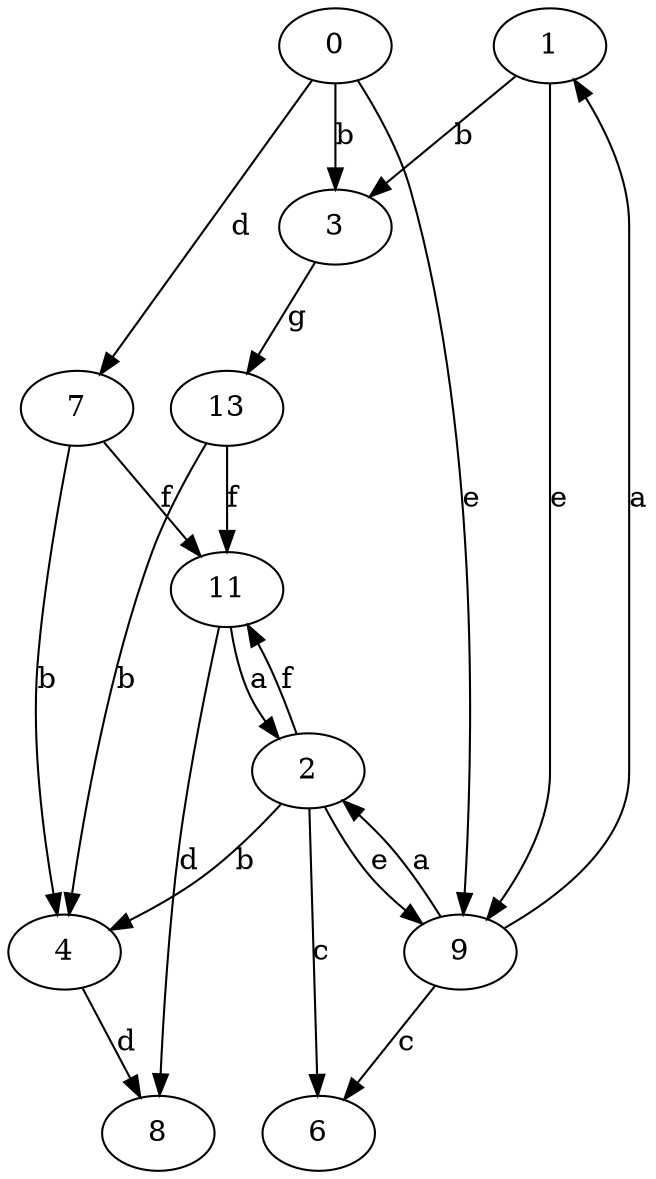 strict digraph  {
1;
2;
3;
4;
6;
7;
8;
9;
0;
11;
13;
1 -> 3  [label=b];
1 -> 9  [label=e];
2 -> 4  [label=b];
2 -> 6  [label=c];
2 -> 9  [label=e];
2 -> 11  [label=f];
3 -> 13  [label=g];
4 -> 8  [label=d];
7 -> 4  [label=b];
7 -> 11  [label=f];
9 -> 1  [label=a];
9 -> 2  [label=a];
9 -> 6  [label=c];
0 -> 3  [label=b];
0 -> 7  [label=d];
0 -> 9  [label=e];
11 -> 2  [label=a];
11 -> 8  [label=d];
13 -> 4  [label=b];
13 -> 11  [label=f];
}
